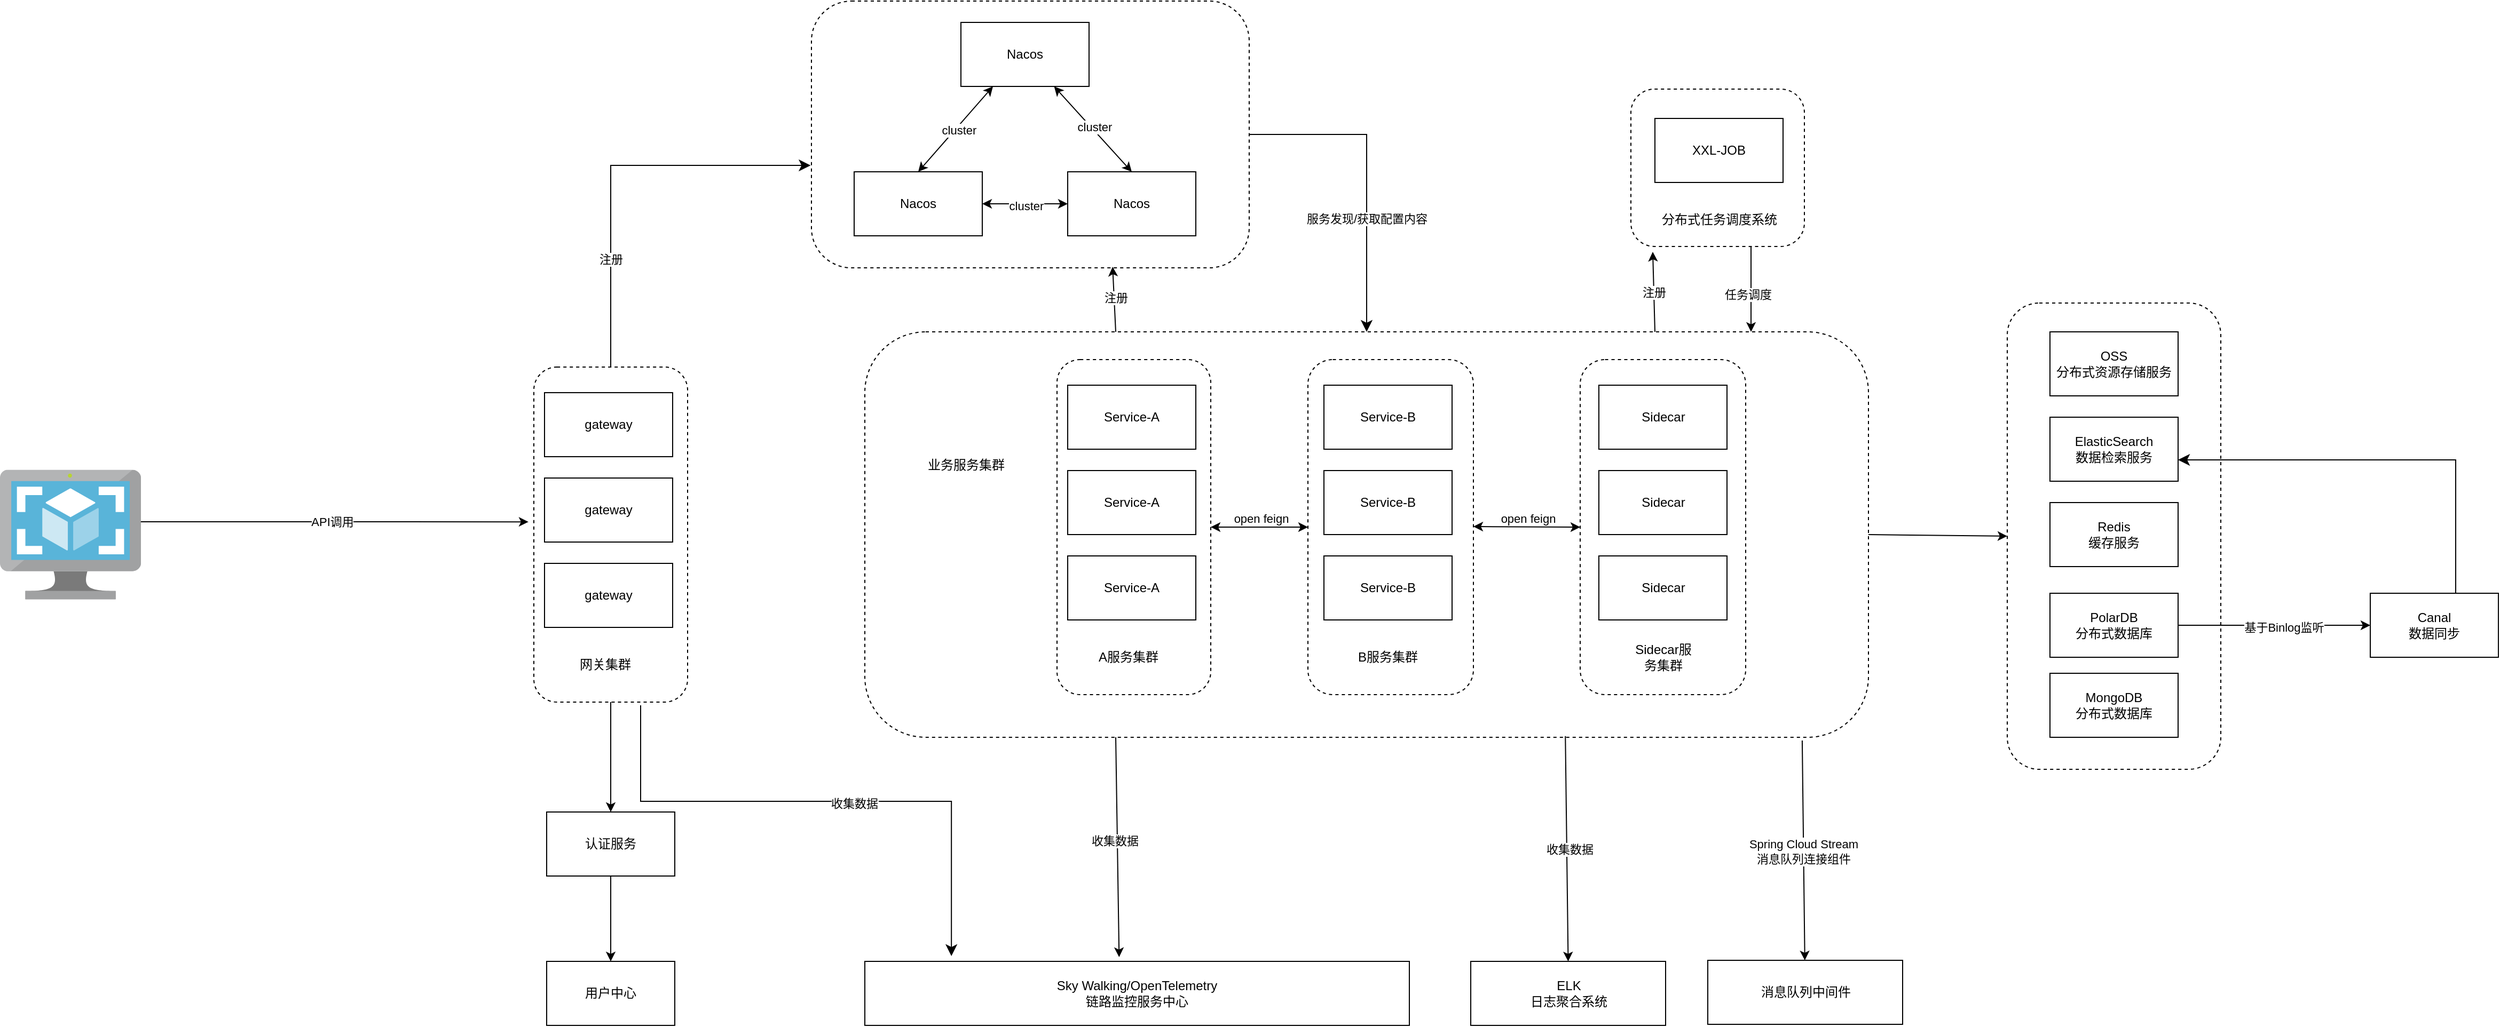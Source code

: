 <mxfile version="24.6.2" type="github">
  <diagram name="第 1 页" id="AiqYF_WmjFbQxVtScKrS">
    <mxGraphModel dx="1853" dy="651" grid="1" gridSize="10" guides="1" tooltips="1" connect="1" arrows="1" fold="1" page="1" pageScale="1" pageWidth="827" pageHeight="1169" math="0" shadow="0">
      <root>
        <mxCell id="0" />
        <mxCell id="1" parent="0" />
        <mxCell id="m31QwKZy5Iz5yQksCK-m-64" value="" style="rounded=1;whiteSpace=wrap;html=1;dashed=1;" vertex="1" parent="1">
          <mxGeometry x="1160" y="323" width="200" height="437" as="geometry" />
        </mxCell>
        <mxCell id="m31QwKZy5Iz5yQksCK-m-42" value="" style="rounded=1;whiteSpace=wrap;html=1;dashed=1;" vertex="1" parent="1">
          <mxGeometry x="807.5" y="122.5" width="162.5" height="147.5" as="geometry" />
        </mxCell>
        <mxCell id="m31QwKZy5Iz5yQksCK-m-24" value="" style="rounded=1;whiteSpace=wrap;html=1;dashed=1;" vertex="1" parent="1">
          <mxGeometry x="90" y="350" width="940" height="380" as="geometry" />
        </mxCell>
        <mxCell id="m31QwKZy5Iz5yQksCK-m-21" value="" style="rounded=1;whiteSpace=wrap;html=1;dashed=1;" vertex="1" parent="1">
          <mxGeometry x="505" y="376" width="155" height="314" as="geometry" />
        </mxCell>
        <mxCell id="m31QwKZy5Iz5yQksCK-m-20" value="" style="rounded=1;whiteSpace=wrap;html=1;dashed=1;" vertex="1" parent="1">
          <mxGeometry x="270" y="376" width="144" height="314" as="geometry" />
        </mxCell>
        <mxCell id="m31QwKZy5Iz5yQksCK-m-11" value="" style="rounded=1;whiteSpace=wrap;html=1;dashed=1;" vertex="1" parent="1">
          <mxGeometry x="40" y="40" width="410" height="250" as="geometry" />
        </mxCell>
        <mxCell id="m31QwKZy5Iz5yQksCK-m-1" value="Nacos" style="rounded=0;whiteSpace=wrap;html=1;" vertex="1" parent="1">
          <mxGeometry x="80" y="200" width="120" height="60" as="geometry" />
        </mxCell>
        <mxCell id="m31QwKZy5Iz5yQksCK-m-2" value="Nacos" style="rounded=0;whiteSpace=wrap;html=1;" vertex="1" parent="1">
          <mxGeometry x="180" y="60" width="120" height="60" as="geometry" />
        </mxCell>
        <mxCell id="m31QwKZy5Iz5yQksCK-m-3" value="Nacos" style="rounded=0;whiteSpace=wrap;html=1;" vertex="1" parent="1">
          <mxGeometry x="280" y="200" width="120" height="60" as="geometry" />
        </mxCell>
        <mxCell id="m31QwKZy5Iz5yQksCK-m-5" value="" style="endArrow=classic;startArrow=classic;html=1;rounded=0;exitX=0.5;exitY=0;exitDx=0;exitDy=0;entryX=0.25;entryY=1;entryDx=0;entryDy=0;" edge="1" parent="1" source="m31QwKZy5Iz5yQksCK-m-1" target="m31QwKZy5Iz5yQksCK-m-2">
          <mxGeometry width="50" height="50" relative="1" as="geometry">
            <mxPoint x="140" y="170" as="sourcePoint" />
            <mxPoint x="190" y="120" as="targetPoint" />
          </mxGeometry>
        </mxCell>
        <mxCell id="m31QwKZy5Iz5yQksCK-m-6" value="cluster" style="edgeLabel;html=1;align=center;verticalAlign=middle;resizable=0;points=[];" vertex="1" connectable="0" parent="m31QwKZy5Iz5yQksCK-m-5">
          <mxGeometry x="0.022" y="-2" relative="1" as="geometry">
            <mxPoint as="offset" />
          </mxGeometry>
        </mxCell>
        <mxCell id="m31QwKZy5Iz5yQksCK-m-7" value="" style="endArrow=classic;startArrow=classic;html=1;rounded=0;exitX=0.5;exitY=0;exitDx=0;exitDy=0;entryX=0;entryY=0.5;entryDx=0;entryDy=0;" edge="1" parent="1" target="m31QwKZy5Iz5yQksCK-m-3">
          <mxGeometry width="50" height="50" relative="1" as="geometry">
            <mxPoint x="200" y="230" as="sourcePoint" />
            <mxPoint x="250" y="150" as="targetPoint" />
          </mxGeometry>
        </mxCell>
        <mxCell id="m31QwKZy5Iz5yQksCK-m-8" value="cluster" style="edgeLabel;html=1;align=center;verticalAlign=middle;resizable=0;points=[];" vertex="1" connectable="0" parent="m31QwKZy5Iz5yQksCK-m-7">
          <mxGeometry x="0.022" y="-2" relative="1" as="geometry">
            <mxPoint as="offset" />
          </mxGeometry>
        </mxCell>
        <mxCell id="m31QwKZy5Iz5yQksCK-m-9" value="" style="endArrow=classic;startArrow=classic;html=1;rounded=0;exitX=0.5;exitY=0;exitDx=0;exitDy=0;" edge="1" parent="1" target="m31QwKZy5Iz5yQksCK-m-2">
          <mxGeometry width="50" height="50" relative="1" as="geometry">
            <mxPoint x="340" y="200" as="sourcePoint" />
            <mxPoint x="390" y="120" as="targetPoint" />
          </mxGeometry>
        </mxCell>
        <mxCell id="m31QwKZy5Iz5yQksCK-m-10" value="cluster" style="edgeLabel;html=1;align=center;verticalAlign=middle;resizable=0;points=[];" vertex="1" connectable="0" parent="m31QwKZy5Iz5yQksCK-m-9">
          <mxGeometry x="0.022" y="-2" relative="1" as="geometry">
            <mxPoint as="offset" />
          </mxGeometry>
        </mxCell>
        <mxCell id="m31QwKZy5Iz5yQksCK-m-12" value="Service-A" style="rounded=0;whiteSpace=wrap;html=1;" vertex="1" parent="1">
          <mxGeometry x="280" y="400" width="120" height="60" as="geometry" />
        </mxCell>
        <mxCell id="m31QwKZy5Iz5yQksCK-m-14" value="Service-A" style="rounded=0;whiteSpace=wrap;html=1;" vertex="1" parent="1">
          <mxGeometry x="280" y="560" width="120" height="60" as="geometry" />
        </mxCell>
        <mxCell id="m31QwKZy5Iz5yQksCK-m-15" value="Service-A" style="rounded=0;whiteSpace=wrap;html=1;" vertex="1" parent="1">
          <mxGeometry x="280" y="480" width="120" height="60" as="geometry" />
        </mxCell>
        <mxCell id="m31QwKZy5Iz5yQksCK-m-16" value="Service-B" style="rounded=0;whiteSpace=wrap;html=1;" vertex="1" parent="1">
          <mxGeometry x="520" y="400" width="120" height="60" as="geometry" />
        </mxCell>
        <mxCell id="m31QwKZy5Iz5yQksCK-m-17" value="Service-B" style="rounded=0;whiteSpace=wrap;html=1;" vertex="1" parent="1">
          <mxGeometry x="520" y="560" width="120" height="60" as="geometry" />
        </mxCell>
        <mxCell id="m31QwKZy5Iz5yQksCK-m-18" value="Service-B" style="rounded=0;whiteSpace=wrap;html=1;" vertex="1" parent="1">
          <mxGeometry x="520" y="480" width="120" height="60" as="geometry" />
        </mxCell>
        <mxCell id="m31QwKZy5Iz5yQksCK-m-22" value="" style="endArrow=classic;startArrow=classic;html=1;rounded=0;entryX=1;entryY=0.5;entryDx=0;entryDy=0;exitX=0;exitY=0.5;exitDx=0;exitDy=0;" edge="1" parent="1" source="m31QwKZy5Iz5yQksCK-m-21" target="m31QwKZy5Iz5yQksCK-m-20">
          <mxGeometry width="50" height="50" relative="1" as="geometry">
            <mxPoint x="520" y="630" as="sourcePoint" />
            <mxPoint x="570" y="580" as="targetPoint" />
          </mxGeometry>
        </mxCell>
        <mxCell id="m31QwKZy5Iz5yQksCK-m-23" value="open feign" style="edgeLabel;html=1;align=center;verticalAlign=middle;resizable=0;points=[];" vertex="1" connectable="0" parent="m31QwKZy5Iz5yQksCK-m-22">
          <mxGeometry x="-0.02" y="-8" relative="1" as="geometry">
            <mxPoint as="offset" />
          </mxGeometry>
        </mxCell>
        <mxCell id="m31QwKZy5Iz5yQksCK-m-25" value="A服务集群" style="text;html=1;align=center;verticalAlign=middle;whiteSpace=wrap;rounded=0;" vertex="1" parent="1">
          <mxGeometry x="307" y="640" width="60" height="30" as="geometry" />
        </mxCell>
        <mxCell id="m31QwKZy5Iz5yQksCK-m-26" value="B服务集群" style="text;html=1;align=center;verticalAlign=middle;whiteSpace=wrap;rounded=0;" vertex="1" parent="1">
          <mxGeometry x="550" y="640" width="60" height="30" as="geometry" />
        </mxCell>
        <mxCell id="m31QwKZy5Iz5yQksCK-m-27" value="业务服务集群" style="text;html=1;align=center;verticalAlign=middle;whiteSpace=wrap;rounded=0;" vertex="1" parent="1">
          <mxGeometry x="140" y="450" width="90" height="50" as="geometry" />
        </mxCell>
        <mxCell id="m31QwKZy5Iz5yQksCK-m-29" value="" style="rounded=1;whiteSpace=wrap;html=1;dashed=1;" vertex="1" parent="1">
          <mxGeometry x="760" y="376" width="155" height="314" as="geometry" />
        </mxCell>
        <mxCell id="m31QwKZy5Iz5yQksCK-m-30" value="Sidecar" style="rounded=0;whiteSpace=wrap;html=1;" vertex="1" parent="1">
          <mxGeometry x="777.5" y="400" width="120" height="60" as="geometry" />
        </mxCell>
        <mxCell id="m31QwKZy5Iz5yQksCK-m-31" value="Sidecar" style="rounded=0;whiteSpace=wrap;html=1;" vertex="1" parent="1">
          <mxGeometry x="777.5" y="560" width="120" height="60" as="geometry" />
        </mxCell>
        <mxCell id="m31QwKZy5Iz5yQksCK-m-32" value="Sidecar" style="rounded=0;whiteSpace=wrap;html=1;" vertex="1" parent="1">
          <mxGeometry x="777.5" y="480" width="120" height="60" as="geometry" />
        </mxCell>
        <mxCell id="m31QwKZy5Iz5yQksCK-m-33" value="Sidecar服务集群" style="text;html=1;align=center;verticalAlign=middle;whiteSpace=wrap;rounded=0;" vertex="1" parent="1">
          <mxGeometry x="807.5" y="640" width="60" height="30" as="geometry" />
        </mxCell>
        <mxCell id="m31QwKZy5Iz5yQksCK-m-34" value="" style="endArrow=classic;startArrow=classic;html=1;rounded=0;entryX=1;entryY=0.5;entryDx=0;entryDy=0;exitX=0;exitY=0.5;exitDx=0;exitDy=0;" edge="1" parent="1" source="m31QwKZy5Iz5yQksCK-m-29">
          <mxGeometry width="50" height="50" relative="1" as="geometry">
            <mxPoint x="751" y="532.5" as="sourcePoint" />
            <mxPoint x="660" y="532.5" as="targetPoint" />
          </mxGeometry>
        </mxCell>
        <mxCell id="m31QwKZy5Iz5yQksCK-m-35" value="open feign" style="edgeLabel;html=1;align=center;verticalAlign=middle;resizable=0;points=[];" vertex="1" connectable="0" parent="m31QwKZy5Iz5yQksCK-m-34">
          <mxGeometry x="-0.02" y="-8" relative="1" as="geometry">
            <mxPoint as="offset" />
          </mxGeometry>
        </mxCell>
        <mxCell id="m31QwKZy5Iz5yQksCK-m-36" value="OSS&lt;div&gt;分布式资源存储服务&lt;/div&gt;" style="rounded=0;whiteSpace=wrap;html=1;" vertex="1" parent="1">
          <mxGeometry x="1200" y="350" width="120" height="60" as="geometry" />
        </mxCell>
        <mxCell id="m31QwKZy5Iz5yQksCK-m-37" value="MongoDB&lt;br&gt;分布式数据库" style="rounded=0;whiteSpace=wrap;html=1;" vertex="1" parent="1">
          <mxGeometry x="1200" y="670" width="120" height="60" as="geometry" />
        </mxCell>
        <mxCell id="m31QwKZy5Iz5yQksCK-m-38" value="PolarDB&lt;br&gt;分布式数据库" style="rounded=0;whiteSpace=wrap;html=1;" vertex="1" parent="1">
          <mxGeometry x="1200" y="595" width="120" height="60" as="geometry" />
        </mxCell>
        <mxCell id="m31QwKZy5Iz5yQksCK-m-39" value="Redis&lt;div&gt;缓存服务&lt;/div&gt;" style="rounded=0;whiteSpace=wrap;html=1;" vertex="1" parent="1">
          <mxGeometry x="1200" y="510" width="120" height="60" as="geometry" />
        </mxCell>
        <mxCell id="m31QwKZy5Iz5yQksCK-m-40" value="ElasticSearch&lt;div&gt;数据检索服务&lt;/div&gt;" style="rounded=0;whiteSpace=wrap;html=1;" vertex="1" parent="1">
          <mxGeometry x="1200" y="430" width="120" height="60" as="geometry" />
        </mxCell>
        <mxCell id="m31QwKZy5Iz5yQksCK-m-41" value="XXL-JOB" style="rounded=0;whiteSpace=wrap;html=1;" vertex="1" parent="1">
          <mxGeometry x="830" y="150" width="120" height="60" as="geometry" />
        </mxCell>
        <mxCell id="m31QwKZy5Iz5yQksCK-m-43" value="分布式任务调度系统" style="text;html=1;align=center;verticalAlign=middle;whiteSpace=wrap;rounded=0;" vertex="1" parent="1">
          <mxGeometry x="830" y="230" width="121.25" height="30" as="geometry" />
        </mxCell>
        <mxCell id="m31QwKZy5Iz5yQksCK-m-44" value="注册" style="endArrow=classic;html=1;rounded=0;entryX=0.126;entryY=1.034;entryDx=0;entryDy=0;entryPerimeter=0;" edge="1" parent="1" target="m31QwKZy5Iz5yQksCK-m-42">
          <mxGeometry width="50" height="50" relative="1" as="geometry">
            <mxPoint x="830" y="350" as="sourcePoint" />
            <mxPoint x="880" y="300" as="targetPoint" />
          </mxGeometry>
        </mxCell>
        <mxCell id="m31QwKZy5Iz5yQksCK-m-45" value="" style="endArrow=classic;html=1;rounded=0;entryX=0.883;entryY=0;entryDx=0;entryDy=0;entryPerimeter=0;" edge="1" parent="1" target="m31QwKZy5Iz5yQksCK-m-24">
          <mxGeometry width="50" height="50" relative="1" as="geometry">
            <mxPoint x="920" y="270" as="sourcePoint" />
            <mxPoint x="970" y="220" as="targetPoint" />
          </mxGeometry>
        </mxCell>
        <mxCell id="m31QwKZy5Iz5yQksCK-m-46" value="任务调度" style="edgeLabel;html=1;align=center;verticalAlign=middle;resizable=0;points=[];" vertex="1" connectable="0" parent="m31QwKZy5Iz5yQksCK-m-45">
          <mxGeometry x="0.125" y="-3" relative="1" as="geometry">
            <mxPoint as="offset" />
          </mxGeometry>
        </mxCell>
        <mxCell id="m31QwKZy5Iz5yQksCK-m-56" value="" style="edgeStyle=orthogonalEdgeStyle;rounded=0;orthogonalLoop=1;jettySize=auto;html=1;" edge="1" parent="1" source="m31QwKZy5Iz5yQksCK-m-48" target="m31QwKZy5Iz5yQksCK-m-55">
          <mxGeometry relative="1" as="geometry" />
        </mxCell>
        <mxCell id="m31QwKZy5Iz5yQksCK-m-48" value="" style="rounded=1;whiteSpace=wrap;html=1;dashed=1;" vertex="1" parent="1">
          <mxGeometry x="-220" y="383" width="144" height="314" as="geometry" />
        </mxCell>
        <mxCell id="m31QwKZy5Iz5yQksCK-m-49" value="gateway" style="rounded=0;whiteSpace=wrap;html=1;" vertex="1" parent="1">
          <mxGeometry x="-210" y="407" width="120" height="60" as="geometry" />
        </mxCell>
        <mxCell id="m31QwKZy5Iz5yQksCK-m-50" value="gateway" style="rounded=0;whiteSpace=wrap;html=1;" vertex="1" parent="1">
          <mxGeometry x="-210" y="567" width="120" height="60" as="geometry" />
        </mxCell>
        <mxCell id="m31QwKZy5Iz5yQksCK-m-51" value="gateway" style="rounded=0;whiteSpace=wrap;html=1;" vertex="1" parent="1">
          <mxGeometry x="-210" y="487" width="120" height="60" as="geometry" />
        </mxCell>
        <mxCell id="m31QwKZy5Iz5yQksCK-m-52" value="网关集群" style="text;html=1;align=center;verticalAlign=middle;whiteSpace=wrap;rounded=0;" vertex="1" parent="1">
          <mxGeometry x="-183" y="647" width="60" height="30" as="geometry" />
        </mxCell>
        <mxCell id="m31QwKZy5Iz5yQksCK-m-58" value="" style="edgeStyle=orthogonalEdgeStyle;rounded=0;orthogonalLoop=1;jettySize=auto;html=1;" edge="1" parent="1" source="m31QwKZy5Iz5yQksCK-m-55" target="m31QwKZy5Iz5yQksCK-m-57">
          <mxGeometry relative="1" as="geometry" />
        </mxCell>
        <mxCell id="m31QwKZy5Iz5yQksCK-m-55" value="认证服务" style="rounded=0;whiteSpace=wrap;html=1;" vertex="1" parent="1">
          <mxGeometry x="-208" y="800" width="120" height="60" as="geometry" />
        </mxCell>
        <mxCell id="m31QwKZy5Iz5yQksCK-m-57" value="用户中心" style="whiteSpace=wrap;html=1;rounded=0;" vertex="1" parent="1">
          <mxGeometry x="-208" y="940" width="120" height="60" as="geometry" />
        </mxCell>
        <mxCell id="m31QwKZy5Iz5yQksCK-m-59" value="Sky Walking/OpenTelemetry&lt;div&gt;链路监控服务中心&lt;/div&gt;" style="rounded=0;whiteSpace=wrap;html=1;" vertex="1" parent="1">
          <mxGeometry x="90" y="940" width="510" height="60" as="geometry" />
        </mxCell>
        <mxCell id="m31QwKZy5Iz5yQksCK-m-60" value="ELK&lt;div&gt;日志聚合系统&lt;/div&gt;" style="rounded=0;whiteSpace=wrap;html=1;" vertex="1" parent="1">
          <mxGeometry x="657.5" y="940" width="182.5" height="60" as="geometry" />
        </mxCell>
        <mxCell id="m31QwKZy5Iz5yQksCK-m-61" value="消息队列中间件" style="rounded=0;whiteSpace=wrap;html=1;" vertex="1" parent="1">
          <mxGeometry x="879.5" y="939" width="182.5" height="60" as="geometry" />
        </mxCell>
        <mxCell id="m31QwKZy5Iz5yQksCK-m-62" value="" style="endArrow=classic;html=1;rounded=0;exitX=0.934;exitY=1.008;exitDx=0;exitDy=0;exitPerimeter=0;" edge="1" parent="1" source="m31QwKZy5Iz5yQksCK-m-24" target="m31QwKZy5Iz5yQksCK-m-61">
          <mxGeometry width="50" height="50" relative="1" as="geometry">
            <mxPoint x="730" y="880" as="sourcePoint" />
            <mxPoint x="780" y="830" as="targetPoint" />
          </mxGeometry>
        </mxCell>
        <mxCell id="m31QwKZy5Iz5yQksCK-m-63" value="Spring Cloud Stream&lt;div&gt;消息队列连接组件&lt;/div&gt;" style="edgeLabel;html=1;align=center;verticalAlign=middle;resizable=0;points=[];" vertex="1" connectable="0" parent="m31QwKZy5Iz5yQksCK-m-62">
          <mxGeometry x="0.009" relative="1" as="geometry">
            <mxPoint as="offset" />
          </mxGeometry>
        </mxCell>
        <mxCell id="m31QwKZy5Iz5yQksCK-m-65" value="Canal&lt;div&gt;数据同步&lt;/div&gt;" style="rounded=0;whiteSpace=wrap;html=1;" vertex="1" parent="1">
          <mxGeometry x="1500" y="595" width="120" height="60" as="geometry" />
        </mxCell>
        <mxCell id="m31QwKZy5Iz5yQksCK-m-66" value="" style="endArrow=classic;html=1;rounded=0;exitX=1;exitY=0.5;exitDx=0;exitDy=0;entryX=0;entryY=0.5;entryDx=0;entryDy=0;" edge="1" parent="1" source="m31QwKZy5Iz5yQksCK-m-38" target="m31QwKZy5Iz5yQksCK-m-65">
          <mxGeometry width="50" height="50" relative="1" as="geometry">
            <mxPoint x="1430" y="550" as="sourcePoint" />
            <mxPoint x="1480" y="500" as="targetPoint" />
          </mxGeometry>
        </mxCell>
        <mxCell id="m31QwKZy5Iz5yQksCK-m-67" value="基于Binlog监听" style="edgeLabel;html=1;align=center;verticalAlign=middle;resizable=0;points=[];" vertex="1" connectable="0" parent="m31QwKZy5Iz5yQksCK-m-66">
          <mxGeometry x="0.1" y="-2" relative="1" as="geometry">
            <mxPoint as="offset" />
          </mxGeometry>
        </mxCell>
        <mxCell id="m31QwKZy5Iz5yQksCK-m-71" value="" style="edgeStyle=segmentEdgeStyle;endArrow=classic;html=1;curved=0;rounded=0;endSize=8;startSize=8;" edge="1" parent="1" target="m31QwKZy5Iz5yQksCK-m-40">
          <mxGeometry width="50" height="50" relative="1" as="geometry">
            <mxPoint x="1580" y="594.5" as="sourcePoint" />
            <mxPoint x="1410" y="439.5" as="targetPoint" />
            <Array as="points">
              <mxPoint x="1580" y="470" />
            </Array>
          </mxGeometry>
        </mxCell>
        <mxCell id="m31QwKZy5Iz5yQksCK-m-76" value="" style="endArrow=classic;html=1;rounded=0;exitX=1;exitY=0.5;exitDx=0;exitDy=0;entryX=0;entryY=0.5;entryDx=0;entryDy=0;" edge="1" parent="1" source="m31QwKZy5Iz5yQksCK-m-24" target="m31QwKZy5Iz5yQksCK-m-64">
          <mxGeometry width="50" height="50" relative="1" as="geometry">
            <mxPoint x="1070" y="650" as="sourcePoint" />
            <mxPoint x="1120" y="600" as="targetPoint" />
          </mxGeometry>
        </mxCell>
        <mxCell id="m31QwKZy5Iz5yQksCK-m-78" value="" style="edgeStyle=elbowEdgeStyle;elbow=vertical;endArrow=classic;html=1;curved=0;rounded=0;endSize=8;startSize=8;entryX=0.159;entryY=-0.083;entryDx=0;entryDy=0;entryPerimeter=0;" edge="1" parent="1" target="m31QwKZy5Iz5yQksCK-m-59">
          <mxGeometry width="50" height="50" relative="1" as="geometry">
            <mxPoint x="-120" y="700" as="sourcePoint" />
            <mxPoint x="230" y="800" as="targetPoint" />
            <Array as="points">
              <mxPoint x="40" y="790" />
            </Array>
          </mxGeometry>
        </mxCell>
        <mxCell id="m31QwKZy5Iz5yQksCK-m-79" value="收集数据" style="edgeLabel;html=1;align=center;verticalAlign=middle;resizable=0;points=[];" vertex="1" connectable="0" parent="m31QwKZy5Iz5yQksCK-m-78">
          <mxGeometry x="0.102" y="-2" relative="1" as="geometry">
            <mxPoint as="offset" />
          </mxGeometry>
        </mxCell>
        <mxCell id="m31QwKZy5Iz5yQksCK-m-80" value="" style="endArrow=classic;html=1;rounded=0;exitX=0.25;exitY=1;exitDx=0;exitDy=0;entryX=0.467;entryY=-0.067;entryDx=0;entryDy=0;entryPerimeter=0;" edge="1" parent="1" source="m31QwKZy5Iz5yQksCK-m-24" target="m31QwKZy5Iz5yQksCK-m-59">
          <mxGeometry width="50" height="50" relative="1" as="geometry">
            <mxPoint x="330" y="850" as="sourcePoint" />
            <mxPoint x="380" y="800" as="targetPoint" />
          </mxGeometry>
        </mxCell>
        <mxCell id="m31QwKZy5Iz5yQksCK-m-81" value="收集数据" style="edgeLabel;html=1;align=center;verticalAlign=middle;resizable=0;points=[];" vertex="1" connectable="0" parent="m31QwKZy5Iz5yQksCK-m-80">
          <mxGeometry x="-0.059" y="-3" relative="1" as="geometry">
            <mxPoint as="offset" />
          </mxGeometry>
        </mxCell>
        <mxCell id="m31QwKZy5Iz5yQksCK-m-82" value="" style="endArrow=classic;html=1;rounded=0;exitX=0.698;exitY=0.997;exitDx=0;exitDy=0;exitPerimeter=0;entryX=0.5;entryY=0;entryDx=0;entryDy=0;" edge="1" parent="1" source="m31QwKZy5Iz5yQksCK-m-24" target="m31QwKZy5Iz5yQksCK-m-60">
          <mxGeometry width="50" height="50" relative="1" as="geometry">
            <mxPoint x="750" y="740" as="sourcePoint" />
            <mxPoint x="620" y="800" as="targetPoint" />
          </mxGeometry>
        </mxCell>
        <mxCell id="m31QwKZy5Iz5yQksCK-m-83" value="收集数据" style="edgeLabel;html=1;align=center;verticalAlign=middle;resizable=0;points=[];" vertex="1" connectable="0" parent="m31QwKZy5Iz5yQksCK-m-82">
          <mxGeometry x="0.006" y="2" relative="1" as="geometry">
            <mxPoint as="offset" />
          </mxGeometry>
        </mxCell>
        <mxCell id="m31QwKZy5Iz5yQksCK-m-85" value="" style="edgeStyle=segmentEdgeStyle;endArrow=classic;html=1;curved=0;rounded=0;endSize=8;startSize=8;exitX=0.5;exitY=0;exitDx=0;exitDy=0;entryX=-0.002;entryY=0.616;entryDx=0;entryDy=0;entryPerimeter=0;" edge="1" parent="1" source="m31QwKZy5Iz5yQksCK-m-48" target="m31QwKZy5Iz5yQksCK-m-11">
          <mxGeometry width="50" height="50" relative="1" as="geometry">
            <mxPoint x="-20" y="440" as="sourcePoint" />
            <mxPoint x="30" y="390" as="targetPoint" />
            <Array as="points">
              <mxPoint x="-148" y="194" />
            </Array>
          </mxGeometry>
        </mxCell>
        <mxCell id="m31QwKZy5Iz5yQksCK-m-86" value="注册" style="edgeLabel;html=1;align=center;verticalAlign=middle;resizable=0;points=[];" vertex="1" connectable="0" parent="m31QwKZy5Iz5yQksCK-m-85">
          <mxGeometry x="-0.463" relative="1" as="geometry">
            <mxPoint as="offset" />
          </mxGeometry>
        </mxCell>
        <mxCell id="m31QwKZy5Iz5yQksCK-m-87" value="" style="endArrow=classic;html=1;rounded=0;exitX=0.25;exitY=0;exitDx=0;exitDy=0;entryX=0.688;entryY=0.996;entryDx=0;entryDy=0;entryPerimeter=0;" edge="1" parent="1" source="m31QwKZy5Iz5yQksCK-m-24" target="m31QwKZy5Iz5yQksCK-m-11">
          <mxGeometry width="50" height="50" relative="1" as="geometry">
            <mxPoint x="460" y="440" as="sourcePoint" />
            <mxPoint x="510" y="390" as="targetPoint" />
          </mxGeometry>
        </mxCell>
        <mxCell id="m31QwKZy5Iz5yQksCK-m-88" value="注册" style="edgeLabel;html=1;align=center;verticalAlign=middle;resizable=0;points=[];" vertex="1" connectable="0" parent="m31QwKZy5Iz5yQksCK-m-87">
          <mxGeometry x="0.048" y="-1" relative="1" as="geometry">
            <mxPoint as="offset" />
          </mxGeometry>
        </mxCell>
        <mxCell id="m31QwKZy5Iz5yQksCK-m-89" value="" style="edgeStyle=segmentEdgeStyle;endArrow=classic;html=1;curved=0;rounded=0;endSize=8;startSize=8;exitX=1;exitY=0.5;exitDx=0;exitDy=0;entryX=0.5;entryY=0;entryDx=0;entryDy=0;" edge="1" parent="1" source="m31QwKZy5Iz5yQksCK-m-11" target="m31QwKZy5Iz5yQksCK-m-24">
          <mxGeometry width="50" height="50" relative="1" as="geometry">
            <mxPoint x="620" y="440" as="sourcePoint" />
            <mxPoint x="670" y="390" as="targetPoint" />
          </mxGeometry>
        </mxCell>
        <mxCell id="m31QwKZy5Iz5yQksCK-m-90" value="服务发现/获取配置内容" style="edgeLabel;html=1;align=center;verticalAlign=middle;resizable=0;points=[];" vertex="1" connectable="0" parent="m31QwKZy5Iz5yQksCK-m-89">
          <mxGeometry x="0.281" relative="1" as="geometry">
            <mxPoint as="offset" />
          </mxGeometry>
        </mxCell>
        <mxCell id="m31QwKZy5Iz5yQksCK-m-91" value="" style="image;sketch=0;aspect=fixed;html=1;points=[];align=center;fontSize=12;image=img/lib/mscae/VM_Images.svg;" vertex="1" parent="1">
          <mxGeometry x="-720" y="479.25" width="132.07" height="121.5" as="geometry" />
        </mxCell>
        <mxCell id="m31QwKZy5Iz5yQksCK-m-92" value="" style="endArrow=classic;html=1;rounded=0;exitX=0.999;exitY=0.401;exitDx=0;exitDy=0;exitPerimeter=0;entryX=-0.035;entryY=0.462;entryDx=0;entryDy=0;entryPerimeter=0;" edge="1" parent="1" source="m31QwKZy5Iz5yQksCK-m-91" target="m31QwKZy5Iz5yQksCK-m-48">
          <mxGeometry width="50" height="50" relative="1" as="geometry">
            <mxPoint x="-490" y="500" as="sourcePoint" />
            <mxPoint x="-440" y="450" as="targetPoint" />
          </mxGeometry>
        </mxCell>
        <mxCell id="m31QwKZy5Iz5yQksCK-m-93" value="API调用" style="edgeLabel;html=1;align=center;verticalAlign=middle;resizable=0;points=[];" vertex="1" connectable="0" parent="m31QwKZy5Iz5yQksCK-m-92">
          <mxGeometry x="-0.013" relative="1" as="geometry">
            <mxPoint as="offset" />
          </mxGeometry>
        </mxCell>
      </root>
    </mxGraphModel>
  </diagram>
</mxfile>
